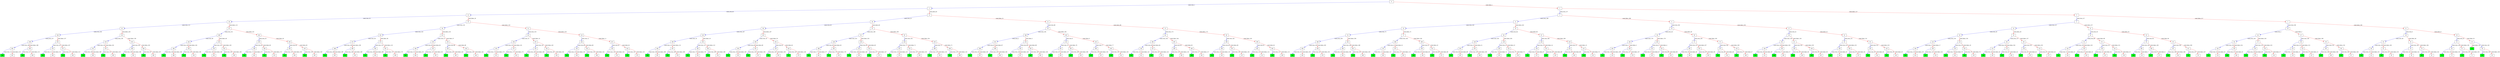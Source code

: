 digraph ExecutionTree {
	node [color=black fontname=Courier height=.5 shape=record]
	98 [color=blue, fillcolor=green, style=filled, fontcolor=black, fontname="Courier-Bold"]
	96 [color=blue, fillcolor=green, style=filled, fontcolor=black, fontname="Courier-Bold"]
	94 [color=blue, fillcolor=green, style=filled, fontcolor=black, fontname="Courier-Bold"]
	84 [color=blue, fillcolor=green, style=filled, fontcolor=black, fontname="Courier-Bold"]
	80 [color=blue, fillcolor=green, style=filled, fontcolor=black, fontname="Courier-Bold"]
	74 [color=blue, fillcolor=green, style=filled, fontcolor=black, fontname="Courier-Bold"]
	70 [color=blue, fillcolor=green, style=filled, fontcolor=black, fontname="Courier-Bold"]
	64 [color=blue, fillcolor=green, style=filled, fontcolor=black, fontname="Courier-Bold"]
	59 [color=blue, fillcolor=green, style=filled, fontcolor=black, fontname="Courier-Bold"]
	508 [color=blue, fillcolor=green, style=filled, fontcolor=black, fontname="Courier-Bold"]
	506 [color=blue, fillcolor=green, style=filled, fontcolor=black, fontname="Courier-Bold"]
	504 [color=blue, fillcolor=green, style=filled, fontcolor=black, fontname="Courier-Bold"]
	502 [color=blue, fillcolor=green, style=filled, fontcolor=black, fontname="Courier-Bold"]
	500 [color=blue, fillcolor=green, style=filled, fontcolor=black, fontname="Courier-Bold"]
	498 [color=blue, fillcolor=green, style=filled, fontcolor=black, fontname="Courier-Bold"]
	496 [color=blue, fillcolor=green, style=filled, fontcolor=black, fontname="Courier-Bold"]
	494 [color=blue, fillcolor=green, style=filled, fontcolor=black, fontname="Courier-Bold"]
	492 [color=blue, fillcolor=green, style=filled, fontcolor=black, fontname="Courier-Bold"]
	490 [color=blue, fillcolor=green, style=filled, fontcolor=black, fontname="Courier-Bold"]
	488 [color=blue, fillcolor=green, style=filled, fontcolor=black, fontname="Courier-Bold"]
	486 [color=blue, fillcolor=green, style=filled, fontcolor=black, fontname="Courier-Bold"]
	484 [color=blue, fillcolor=green, style=filled, fontcolor=black, fontname="Courier-Bold"]
	480 [color=blue, fillcolor=green, style=filled, fontcolor=black, fontname="Courier-Bold"]
	478 [color=blue, fillcolor=green, style=filled, fontcolor=black, fontname="Courier-Bold"]
	474 [color=blue, fillcolor=green, style=filled, fontcolor=black, fontname="Courier-Bold"]
	470 [color=blue, fillcolor=green, style=filled, fontcolor=black, fontname="Courier-Bold"]
	464 [color=blue, fillcolor=green, style=filled, fontcolor=black, fontname="Courier-Bold"]
	462 [color=blue, fillcolor=green, style=filled, fontcolor=black, fontname="Courier-Bold"]
	460 [color=blue, fillcolor=green, style=filled, fontcolor=black, fontname="Courier-Bold"]
	456 [color=blue, fillcolor=green, style=filled, fontcolor=black, fontname="Courier-Bold"]
	454 [color=blue, fillcolor=green, style=filled, fontcolor=black, fontname="Courier-Bold"]
	452 [color=blue, fillcolor=green, style=filled, fontcolor=black, fontname="Courier-Bold"]
	450 [color=blue, fillcolor=green, style=filled, fontcolor=black, fontname="Courier-Bold"]
	448 [color=blue, fillcolor=green, style=filled, fontcolor=black, fontname="Courier-Bold"]
	444 [color=blue, fillcolor=green, style=filled, fontcolor=black, fontname="Courier-Bold"]
	442 [color=blue, fillcolor=green, style=filled, fontcolor=black, fontname="Courier-Bold"]
	438 [color=blue, fillcolor=green, style=filled, fontcolor=black, fontname="Courier-Bold"]
	436 [color=blue, fillcolor=green, style=filled, fontcolor=black, fontname="Courier-Bold"]
	434 [color=blue, fillcolor=green, style=filled, fontcolor=black, fontname="Courier-Bold"]
	432 [color=blue, fillcolor=green, style=filled, fontcolor=black, fontname="Courier-Bold"]
	430 [color=blue, fillcolor=green, style=filled, fontcolor=black, fontname="Courier-Bold"]
	428 [color=blue, fillcolor=green, style=filled, fontcolor=black, fontname="Courier-Bold"]
	426 [color=blue, fillcolor=green, style=filled, fontcolor=black, fontname="Courier-Bold"]
	424 [color=blue, fillcolor=green, style=filled, fontcolor=black, fontname="Courier-Bold"]
	422 [color=blue, fillcolor=green, style=filled, fontcolor=black, fontname="Courier-Bold"]
	420 [color=blue, fillcolor=green, style=filled, fontcolor=black, fontname="Courier-Bold"]
	418 [color=blue, fillcolor=green, style=filled, fontcolor=black, fontname="Courier-Bold"]
	416 [color=blue, fillcolor=green, style=filled, fontcolor=black, fontname="Courier-Bold"]
	412 [color=blue, fillcolor=green, style=filled, fontcolor=black, fontname="Courier-Bold"]
	410 [color=blue, fillcolor=green, style=filled, fontcolor=black, fontname="Courier-Bold"]
	406 [color=blue, fillcolor=green, style=filled, fontcolor=black, fontname="Courier-Bold"]
	404 [color=blue, fillcolor=green, style=filled, fontcolor=black, fontname="Courier-Bold"]
	402 [color=blue, fillcolor=green, style=filled, fontcolor=black, fontname="Courier-Bold"]
	400 [color=blue, fillcolor=green, style=filled, fontcolor=black, fontname="Courier-Bold"]
	398 [color=blue, fillcolor=green, style=filled, fontcolor=black, fontname="Courier-Bold"]
	396 [color=blue, fillcolor=green, style=filled, fontcolor=black, fontname="Courier-Bold"]
	394 [color=blue, fillcolor=green, style=filled, fontcolor=black, fontname="Courier-Bold"]
	392 [color=blue, fillcolor=green, style=filled, fontcolor=black, fontname="Courier-Bold"]
	386 [color=blue, fillcolor=green, style=filled, fontcolor=black, fontname="Courier-Bold"]
	384 [color=blue, fillcolor=green, style=filled, fontcolor=black, fontname="Courier-Bold"]
	378 [color=blue, fillcolor=green, style=filled, fontcolor=black, fontname="Courier-Bold"]
	374 [color=blue, fillcolor=green, style=filled, fontcolor=black, fontname="Courier-Bold"]
	372 [color=blue, fillcolor=green, style=filled, fontcolor=black, fontname="Courier-Bold"]
	370 [color=blue, fillcolor=green, style=filled, fontcolor=black, fontname="Courier-Bold"]
	362 [color=blue, fillcolor=green, style=filled, fontcolor=black, fontname="Courier-Bold"]
	358 [color=blue, fillcolor=green, style=filled, fontcolor=black, fontname="Courier-Bold"]
	356 [color=blue, fillcolor=green, style=filled, fontcolor=black, fontname="Courier-Bold"]
	348 [color=blue, fillcolor=green, style=filled, fontcolor=black, fontname="Courier-Bold"]
	344 [color=blue, fillcolor=green, style=filled, fontcolor=black, fontname="Courier-Bold"]
	336 [color=blue, fillcolor=green, style=filled, fontcolor=black, fontname="Courier-Bold"]
	334 [color=blue, fillcolor=green, style=filled, fontcolor=black, fontname="Courier-Bold"]
	330 [color=blue, fillcolor=green, style=filled, fontcolor=black, fontname="Courier-Bold"]
	322 [color=blue, fillcolor=green, style=filled, fontcolor=black, fontname="Courier-Bold"]
	316 [color=blue, fillcolor=green, style=filled, fontcolor=black, fontname="Courier-Bold"]
	312 [color=blue, fillcolor=green, style=filled, fontcolor=black, fontname="Courier-Bold"]
	310 [color=blue, fillcolor=green, style=filled, fontcolor=black, fontname="Courier-Bold"]
	308 [color=blue, fillcolor=green, style=filled, fontcolor=black, fontname="Courier-Bold"]
	304 [color=blue, fillcolor=green, style=filled, fontcolor=black, fontname="Courier-Bold"]
	302 [color=blue, fillcolor=green, style=filled, fontcolor=black, fontname="Courier-Bold"]
	300 [color=blue, fillcolor=green, style=filled, fontcolor=black, fontname="Courier-Bold"]
	298 [color=blue, fillcolor=green, style=filled, fontcolor=black, fontname="Courier-Bold"]
	292 [color=blue, fillcolor=green, style=filled, fontcolor=black, fontname="Courier-Bold"]
	286 [color=blue, fillcolor=green, style=filled, fontcolor=black, fontname="Courier-Bold"]
	280 [color=blue, fillcolor=green, style=filled, fontcolor=black, fontname="Courier-Bold"]
	278 [color=blue, fillcolor=green, style=filled, fontcolor=black, fontname="Courier-Bold"]
	276 [color=blue, fillcolor=green, style=filled, fontcolor=black, fontname="Courier-Bold"]
	270 [color=blue, fillcolor=green, style=filled, fontcolor=black, fontname="Courier-Bold"]
	268 [color=blue, fillcolor=green, style=filled, fontcolor=black, fontname="Courier-Bold"]
	266 [color=blue, fillcolor=green, style=filled, fontcolor=black, fontname="Courier-Bold"]
	260 [color=blue, fillcolor=green, style=filled, fontcolor=black, fontname="Courier-Bold"]
	258 [color=blue, fillcolor=green, style=filled, fontcolor=black, fontname="Courier-Bold"]
	248 [color=blue, fillcolor=green, style=filled, fontcolor=black, fontname="Courier-Bold"]
	246 [color=blue, fillcolor=green, style=filled, fontcolor=black, fontname="Courier-Bold"]
	242 [color=blue, fillcolor=green, style=filled, fontcolor=black, fontname="Courier-Bold"]
	238 [color=blue, fillcolor=green, style=filled, fontcolor=black, fontname="Courier-Bold"]
	232 [color=blue, fillcolor=green, style=filled, fontcolor=black, fontname="Courier-Bold"]
	230 [color=blue, fillcolor=green, style=filled, fontcolor=black, fontname="Courier-Bold"]
	212 [color=blue, fillcolor=green, style=filled, fontcolor=black, fontname="Courier-Bold"]
	210 [color=blue, fillcolor=green, style=filled, fontcolor=black, fontname="Courier-Bold"]
	208 [color=blue, fillcolor=green, style=filled, fontcolor=black, fontname="Courier-Bold"]
	204 [color=blue, fillcolor=green, style=filled, fontcolor=black, fontname="Courier-Bold"]
	202 [color=blue, fillcolor=green, style=filled, fontcolor=black, fontname="Courier-Bold"]
	200 [color=blue, fillcolor=green, style=filled, fontcolor=black, fontname="Courier-Bold"]
	190 [color=blue, fillcolor=green, style=filled, fontcolor=black, fontname="Courier-Bold"]
	186 [color=blue, fillcolor=green, style=filled, fontcolor=black, fontname="Courier-Bold"]
	184 [color=blue, fillcolor=green, style=filled, fontcolor=black, fontname="Courier-Bold"]
	182 [color=blue, fillcolor=green, style=filled, fontcolor=black, fontname="Courier-Bold"]
	178 [color=blue, fillcolor=green, style=filled, fontcolor=black, fontname="Courier-Bold"]
	176 [color=blue, fillcolor=green, style=filled, fontcolor=black, fontname="Courier-Bold"]
	168 [color=blue, fillcolor=green, style=filled, fontcolor=black, fontname="Courier-Bold"]
	166 [color=blue, fillcolor=green, style=filled, fontcolor=black, fontname="Courier-Bold"]
	164 [color=blue, fillcolor=green, style=filled, fontcolor=black, fontname="Courier-Bold"]
	162 [color=blue, fillcolor=green, style=filled, fontcolor=black, fontname="Courier-Bold"]
	160 [color=blue, fillcolor=green, style=filled, fontcolor=black, fontname="Courier-Bold"]
	156 [color=blue, fillcolor=green, style=filled, fontcolor=black, fontname="Courier-Bold"]
	154 [color=blue, fillcolor=green, style=filled, fontcolor=black, fontname="Courier-Bold"]
	150 [color=blue, fillcolor=green, style=filled, fontcolor=black, fontname="Courier-Bold"]
	146 [color=blue, fillcolor=green, style=filled, fontcolor=black, fontname="Courier-Bold"]
	144 [color=blue, fillcolor=green, style=filled, fontcolor=black, fontname="Courier-Bold"]
	140 [color=blue, fillcolor=green, style=filled, fontcolor=black, fontname="Courier-Bold"]
	138 [color=blue, fillcolor=green, style=filled, fontcolor=black, fontname="Courier-Bold"]
	132 [color=blue, fillcolor=green, style=filled, fontcolor=black, fontname="Courier-Bold"]
	126 [color=blue, fillcolor=green, style=filled, fontcolor=black, fontname="Courier-Bold"]
	120 [color=blue, fillcolor=green, style=filled, fontcolor=black, fontname="Courier-Bold"]
	116 [color=blue, fillcolor=green, style=filled, fontcolor=black, fontname="Courier-Bold"]
	110 [color=blue, fillcolor=green, style=filled, fontcolor=black, fontname="Courier-Bold"]
	104 [color=blue, fillcolor=green, style=filled, fontcolor=black, fontname="Courier-Bold"]
	100 [color=blue, fillcolor=green, style=filled, fontcolor=black, fontname="Courier-Bold"]
	0 -> 2 [label=cond_true_1 color=blue]
	0 -> 3 [label=cond_false_1 color=red]
	2 -> 12 [label=cond_true_62 color=blue]
	2 -> 13 [label=cond_false_62 color=red]
	3 -> 4 [label=cond_true_127 color=blue]
	3 -> 5 [label=cond_false_127 color=red]
	10 -> 26 [label=cond_true_2 color=blue]
	10 -> 27 [label=cond_false_2 color=red]
	26 -> 56 [label=cond_true_103 color=blue]
	26 -> 57 [label=cond_false_103 color=red]
	27 -> 48 [label=cond_true_108 color=blue]
	27 -> 49 [label=cond_false_108 color=red]
	102 -> 264 [label=cond_true_3 color=blue]
	102 -> 265 [label=cond_false_3 color=red]
	264 -> 322 [label=cond_true_106 color=blue]
	264 -> 323 [label=cond_false_106 color=red]
	265 -> 278 [label=cond_true_107 color=blue]
	265 -> 279 [label=cond_false_107 color=red]
	103 -> 214 [label=cond_true_4 color=blue]
	103 -> 215 [label=cond_false_4 color=red]
	214 -> 242 [label=cond_true_67 color=blue]
	214 -> 243 [label=cond_false_67 color=red]
	215 -> 232 [label=cond_true_68 color=blue]
	215 -> 233 [label=cond_false_68 color=red]
	106 -> 252 [label=cond_true_5 color=blue]
	106 -> 253 [label=cond_false_5 color=red]
	252 -> 388 [label=cond_true_97 color=blue]
	252 -> 389 [label=cond_false_97 color=red]
	253 -> 338 [label=cond_true_98 color=blue]
	253 -> 339 [label=cond_false_98 color=red]
	107 -> 222 [label=cond_true_6 color=blue]
	107 -> 223 [label=cond_false_6 color=red]
	222 -> 364 [label=cond_true_76 color=blue]
	222 -> 365 [label=cond_false_76 color=red]
	223 -> 306 [label=cond_true_77 color=blue]
	223 -> 307 [label=cond_false_77 color=red]
	108 -> 120 [label=cond_true_7 color=blue]
	108 -> 121 [label=cond_false_7 color=red]
	109 -> 116 [label=cond_true_8 color=blue]
	109 -> 117 [label=cond_false_8 color=red]
	11 -> 18 [label=cond_true_9 color=blue]
	11 -> 19 [label=cond_false_9 color=red]
	18 -> 42 [label=cond_true_48 color=blue]
	18 -> 43 [label=cond_false_48 color=red]
	19 -> 32 [label=cond_true_53 color=blue]
	19 -> 33 [label=cond_false_53 color=red]
	112 -> 256 [label=cond_true_10 color=blue]
	112 -> 257 [label=cond_false_10 color=red]
	256 -> 376 [label=cond_true_101 color=blue]
	256 -> 377 [label=cond_false_101 color=red]
	257 -> 352 [label=cond_true_102 color=blue]
	257 -> 353 [label=cond_false_102 color=red]
	113 -> 226 [label=cond_true_11 color=blue]
	113 -> 227 [label=cond_false_11 color=red]
	226 -> 342 [label=cond_true_80 color=blue]
	226 -> 343 [label=cond_false_80 color=red]
	227 -> 318 [label=cond_true_81 color=blue]
	227 -> 319 [label=cond_false_81 color=red]
	114 -> 132 [label=cond_true_12 color=blue]
	114 -> 133 [label=cond_false_12 color=red]
	115 -> 126 [label=cond_true_13 color=blue]
	115 -> 127 [label=cond_false_13 color=red]
	118 -> 236 [label=cond_true_14 color=blue]
	118 -> 237 [label=cond_false_14 color=red]
	236 -> 276 [label=cond_true_87 color=blue]
	236 -> 277 [label=cond_false_87 color=red]
	237 -> 266 [label=cond_true_88 color=blue]
	237 -> 267 [label=cond_false_88 color=red]
	119 -> 216 [label=cond_true_15 color=blue]
	119 -> 217 [label=cond_false_15 color=red]
	216 -> 248 [label=cond_true_69 color=blue]
	216 -> 249 [label=cond_false_69 color=red]
	217 -> 230 [label=cond_true_70 color=blue]
	217 -> 231 [label=cond_false_70 color=red]
	12 -> 28 [label=cond_true_16 color=blue]
	12 -> 29 [label=cond_false_16 color=red]
	28 -> 62 [label=cond_true_113 color=blue]
	28 -> 63 [label=cond_false_113 color=red]
	29 -> 50 [label=cond_true_120 color=blue]
	29 -> 51 [label=cond_false_120 color=red]
	122 -> 294 [label=cond_true_17 color=blue]
	122 -> 295 [label=cond_false_17 color=red]
	294 -> 420 [label=cond_true_123 color=blue]
	294 -> 421 [label=cond_false_123 color=red]
	295 -> 312 [label=cond_true_124 color=blue]
	295 -> 313 [label=cond_false_124 color=red]
	123 -> 224 [label=cond_true_18 color=blue]
	123 -> 225 [label=cond_false_18 color=red]
	224 -> 260 [label=cond_true_78 color=blue]
	224 -> 261 [label=cond_false_78 color=red]
	225 -> 246 [label=cond_true_79 color=blue]
	225 -> 247 [label=cond_false_79 color=red]
	124 -> 290 [label=cond_true_19 color=blue]
	124 -> 291 [label=cond_false_19 color=red]
	290 -> 446 [label=cond_true_121 color=blue]
	290 -> 447 [label=cond_false_121 color=red]
	291 -> 382 [label=cond_true_122 color=blue]
	291 -> 383 [label=cond_false_122 color=red]
	125 -> 240 [label=cond_true_20 color=blue]
	125 -> 241 [label=cond_false_20 color=red]
	240 -> 350 [label=cond_true_90 color=blue]
	240 -> 351 [label=cond_false_90 color=red]
	241 -> 324 [label=cond_true_91 color=blue]
	241 -> 325 [label=cond_false_91 color=red]
	128 -> 254 [label=cond_true_21 color=blue]
	128 -> 255 [label=cond_false_21 color=red]
	254 -> 286 [label=cond_true_99 color=blue]
	254 -> 287 [label=cond_false_99 color=red]
	255 -> 268 [label=cond_true_100 color=blue]
	255 -> 269 [label=cond_false_100 color=red]
	129 -> 220 [label=cond_true_22 color=blue]
	129 -> 221 [label=cond_false_22 color=red]
	220 -> 258 [label=cond_true_74 color=blue]
	220 -> 259 [label=cond_false_74 color=red]
	221 -> 238 [label=cond_true_75 color=blue]
	221 -> 239 [label=cond_false_75 color=red]
	13 -> 20 [label=cond_true_23 color=blue]
	13 -> 21 [label=cond_false_23 color=red]
	20 -> 40 [label=cond_true_63 color=blue]
	20 -> 41 [label=cond_false_63 color=red]
	21 -> 36 [label=cond_true_66 color=blue]
	21 -> 37 [label=cond_false_66 color=red]
	130 -> 146 [label=cond_true_24 color=blue]
	130 -> 147 [label=cond_false_24 color=red]
	131 -> 138 [label=cond_true_25 color=blue]
	131 -> 139 [label=cond_false_25 color=red]
	134 -> 150 [label=cond_true_26 color=blue]
	134 -> 151 [label=cond_false_26 color=red]
	135 -> 140 [label=cond_true_27 color=blue]
	135 -> 141 [label=cond_false_27 color=red]
	136 -> 160 [label=cond_true_28 color=blue]
	136 -> 161 [label=cond_false_28 color=red]
	137 -> 144 [label=cond_true_29 color=blue]
	137 -> 145 [label=cond_false_29 color=red]
	14 -> 34 [label=cond_true_30 color=blue]
	14 -> 35 [label=cond_false_30 color=red]
	34 -> 122 [label=cond_true_150 color=blue]
	34 -> 123 [label=cond_false_150 color=red]
	35 -> 68 [label=cond_true_157 color=blue]
	35 -> 69 [label=cond_false_157 color=red]
	142 -> 162 [label=cond_true_31 color=blue]
	142 -> 163 [label=cond_false_31 color=red]
	143 -> 154 [label=cond_true_32 color=blue]
	143 -> 155 [label=cond_false_32 color=red]
	148 -> 164 [label=cond_true_33 color=blue]
	148 -> 165 [label=cond_false_33 color=red]
	149 -> 156 [label=cond_true_34 color=blue]
	149 -> 157 [label=cond_false_34 color=red]
	15 -> 24 [label=cond_true_35 color=blue]
	15 -> 25 [label=cond_false_35 color=red]
	24 -> 52 [label=cond_true_89 color=blue]
	24 -> 53 [label=cond_false_89 color=red]
	25 -> 44 [label=cond_true_94 color=blue]
	25 -> 45 [label=cond_false_94 color=red]
	152 -> 272 [label=cond_true_36 color=blue]
	152 -> 273 [label=cond_false_36 color=red]
	272 -> 408 [label=cond_true_109 color=blue]
	272 -> 409 [label=cond_false_109 color=red]
	273 -> 366 [label=cond_true_110 color=blue]
	273 -> 367 [label=cond_false_110 color=red]
	153 -> 234 [label=cond_true_37 color=blue]
	153 -> 235 [label=cond_false_37 color=red]
	234 -> 340 [label=cond_true_85 color=blue]
	234 -> 341 [label=cond_false_85 color=red]
	235 -> 328 [label=cond_true_86 color=blue]
	235 -> 329 [label=cond_false_86 color=red]
	158 -> 168 [label=cond_true_38 color=blue]
	158 -> 169 [label=cond_false_38 color=red]
	159 -> 166 [label=cond_true_39 color=blue]
	159 -> 167 [label=cond_false_39 color=red]
	16 -> 38 [label=cond_true_40 color=blue]
	16 -> 39 [label=cond_false_40 color=red]
	38 -> 102 [label=cond_true_176 color=blue]
	38 -> 103 [label=cond_false_176 color=red]
	39 -> 72 [label=cond_true_183 color=blue]
	39 -> 73 [label=cond_false_183 color=red]
	17 -> 30 [label=cond_true_41 color=blue]
	17 -> 31 [label=cond_false_41 color=red]
	30 -> 60 [label=cond_true_128 color=blue]
	30 -> 61 [label=cond_false_128 color=red]
	31 -> 54 [label=cond_true_131 color=blue]
	31 -> 55 [label=cond_false_131 color=red]
	170 -> 178 [label=cond_true_42 color=blue]
	170 -> 179 [label=cond_false_42 color=red]
	171 -> 176 [label=cond_true_43 color=blue]
	171 -> 177 [label=cond_false_43 color=red]
	172 -> 186 [label=cond_true_44 color=blue]
	172 -> 187 [label=cond_false_44 color=red]
	173 -> 182 [label=cond_true_45 color=blue]
	173 -> 183 [label=cond_false_45 color=red]
	174 -> 190 [label=cond_true_46 color=blue]
	174 -> 191 [label=cond_false_46 color=red]
	175 -> 184 [label=cond_true_47 color=blue]
	175 -> 185 [label=cond_false_47 color=red]
	42 -> 90 [label=cond_true_193 color=blue]
	42 -> 91 [label=cond_false_193 color=red]
	43 -> 78 [label=cond_true_194 color=blue]
	43 -> 79 [label=cond_false_194 color=red]
	180 -> 262 [label=cond_true_49 color=blue]
	180 -> 263 [label=cond_false_49 color=red]
	262 -> 390 [label=cond_true_104 color=blue]
	262 -> 391 [label=cond_false_104 color=red]
	263 -> 354 [label=cond_true_105 color=blue]
	263 -> 355 [label=cond_false_105 color=red]
	181 -> 244 [label=cond_true_50 color=blue]
	181 -> 245 [label=cond_false_50 color=red]
	244 -> 368 [label=cond_true_92 color=blue]
	244 -> 369 [label=cond_false_92 color=red]
	245 -> 346 [label=cond_true_93 color=blue]
	245 -> 347 [label=cond_false_93 color=red]
	188 -> 274 [label=cond_true_51 color=blue]
	188 -> 275 [label=cond_false_51 color=red]
	274 -> 302 [label=cond_true_111 color=blue]
	274 -> 303 [label=cond_false_111 color=red]
	275 -> 292 [label=cond_true_112 color=blue]
	275 -> 293 [label=cond_false_112 color=red]
	189 -> 250 [label=cond_true_52 color=blue]
	189 -> 251 [label=cond_false_52 color=red]
	250 -> 280 [label=cond_true_95 color=blue]
	250 -> 281 [label=cond_false_95 color=red]
	251 -> 270 [label=cond_true_96 color=blue]
	251 -> 271 [label=cond_false_96 color=red]
	32 -> 66 [label=cond_true_136 color=blue]
	32 -> 67 [label=cond_false_136 color=red]
	33 -> 58 [label=cond_true_145 color=blue]
	33 -> 59 [label=cond_false_145 color=red]
	192 -> 212 [label=cond_true_54 color=blue]
	192 -> 213 [label=cond_false_54 color=red]
	193 -> 200 [label=cond_true_55 color=blue]
	193 -> 201 [label=cond_false_55 color=red]
	194 -> 210 [label=cond_true_56 color=blue]
	194 -> 211 [label=cond_false_56 color=red]
	195 -> 204 [label=cond_true_57 color=blue]
	195 -> 205 [label=cond_false_57 color=red]
	196 -> 208 [label=cond_true_58 color=blue]
	196 -> 209 [label=cond_false_58 color=red]
	197 -> 202 [label=cond_true_59 color=blue]
	197 -> 203 [label=cond_false_59 color=red]
	198 -> 296 [label=cond_true_60 color=blue]
	198 -> 297 [label=cond_false_60 color=red]
	296 -> 344 [label=cond_true_125 color=blue]
	296 -> 345 [label=cond_false_125 color=red]
	297 -> 316 [label=cond_true_126 color=blue]
	297 -> 317 [label=cond_false_126 color=red]
	199 -> 282 [label=cond_true_61 color=blue]
	199 -> 283 [label=cond_false_61 color=red]
	282 -> 310 [label=cond_true_114 color=blue]
	282 -> 311 [label=cond_false_114 color=red]
	283 -> 298 [label=cond_true_115 color=blue]
	283 -> 299 [label=cond_false_115 color=red]
	40 -> 124 [label=cond_true_187 color=blue]
	40 -> 125 [label=cond_false_187 color=red]
	41 -> 92 [label=cond_true_190 color=blue]
	41 -> 93 [label=cond_false_190 color=red]
	206 -> 326 [label=cond_true_64 color=blue]
	206 -> 327 [label=cond_false_64 color=red]
	326 -> 410 [label=cond_true_141 color=blue]
	326 -> 411 [label=cond_false_141 color=red]
	327 -> 358 [label=cond_true_142 color=blue]
	327 -> 359 [label=cond_false_142 color=red]
	207 -> 284 [label=cond_true_65 color=blue]
	207 -> 285 [label=cond_false_65 color=red]
	284 -> 304 [label=cond_true_116 color=blue]
	284 -> 305 [label=cond_false_116 color=red]
	285 -> 300 [label=cond_true_117 color=blue]
	285 -> 301 [label=cond_false_117 color=red]
	36 -> 106 [label=cond_true_164 color=blue]
	36 -> 107 [label=cond_false_164 color=red]
	37 -> 82 [label=cond_true_173 color=blue]
	37 -> 83 [label=cond_false_173 color=red]
	218 -> 314 [label=cond_true_71 color=blue]
	218 -> 315 [label=cond_false_71 color=red]
	314 -> 378 [label=cond_true_132 color=blue]
	314 -> 379 [label=cond_false_132 color=red]
	315 -> 348 [label=cond_true_133 color=blue]
	315 -> 349 [label=cond_false_133 color=red]
	219 -> 288 [label=cond_true_72 color=blue]
	219 -> 289 [label=cond_false_72 color=red]
	288 -> 334 [label=cond_true_118 color=blue]
	288 -> 335 [label=cond_false_118 color=red]
	289 -> 308 [label=cond_true_119 color=blue]
	289 -> 309 [label=cond_false_119 color=red]
	22 -> 76 [label=cond_true_73 color=blue]
	22 -> 77 [label=cond_false_73 color=red]
	76 -> 360 [label=cond_true_239 color=blue]
	76 -> 361 [label=cond_false_239 color=red]
	77 -> 188 [label=cond_true_240 color=blue]
	77 -> 189 [label=cond_false_240 color=red]
	364 -> 438 [label=cond_true_167 color=blue]
	364 -> 439 [label=cond_false_167 color=red]
	365 -> 418 [label=cond_true_168 color=blue]
	365 -> 419 [label=cond_false_168 color=red]
	306 -> 336 [label=cond_true_129 color=blue]
	306 -> 337 [label=cond_false_129 color=red]
	307 -> 330 [label=cond_true_130 color=blue]
	307 -> 331 [label=cond_false_130 color=red]
	342 -> 428 [label=cond_true_153 color=blue]
	342 -> 429 [label=cond_false_153 color=red]
	343 -> 384 [label=cond_true_154 color=blue]
	343 -> 385 [label=cond_false_154 color=red]
	318 -> 356 [label=cond_true_134 color=blue]
	318 -> 357 [label=cond_false_134 color=red]
	319 -> 374 [label=cond_true_135 color=blue]
	319 -> 375 [label=cond_false_135 color=red]
	228 -> 380 [label=cond_true_82 color=blue]
	228 -> 381 [label=cond_false_82 color=red]
	380 -> 460 [label=cond_true_177 color=blue]
	380 -> 461 [label=cond_false_177 color=red]
	381 -> 432 [label=cond_true_178 color=blue]
	381 -> 433 [label=cond_false_178 color=red]
	229 -> 332 [label=cond_true_83 color=blue]
	229 -> 333 [label=cond_false_83 color=red]
	332 -> 394 [label=cond_true_146 color=blue]
	332 -> 395 [label=cond_false_146 color=red]
	333 -> 370 [label=cond_true_147 color=blue]
	333 -> 371 [label=cond_false_147 color=red]
	23 -> 46 [label=cond_true_84 color=blue]
	23 -> 47 [label=cond_false_84 color=red]
	46 -> 128 [label=cond_true_203 color=blue]
	46 -> 129 [label=cond_false_203 color=red]
	47 -> 118 [label=cond_true_208 color=blue]
	47 -> 119 [label=cond_false_208 color=red]
	340 -> 402 [label=cond_true_151 color=blue]
	340 -> 403 [label=cond_false_151 color=red]
	341 -> 396 [label=cond_true_152 color=blue]
	341 -> 397 [label=cond_false_152 color=red]
	328 -> 386 [label=cond_true_143 color=blue]
	328 -> 387 [label=cond_false_143 color=red]
	329 -> 362 [label=cond_true_144 color=blue]
	329 -> 363 [label=cond_false_144 color=red]
	52 -> 142 [label=cond_true_220 color=blue]
	52 -> 143 [label=cond_false_220 color=red]
	53 -> 130 [label=cond_true_221 color=blue]
	53 -> 131 [label=cond_false_221 color=red]
	350 -> 434 [label=cond_true_158 color=blue]
	350 -> 435 [label=cond_false_158 color=red]
	351 -> 426 [label=cond_true_159 color=blue]
	351 -> 427 [label=cond_false_159 color=red]
	324 -> 392 [label=cond_true_139 color=blue]
	324 -> 393 [label=cond_false_139 color=red]
	325 -> 372 [label=cond_true_140 color=blue]
	325 -> 373 [label=cond_false_140 color=red]
	368 -> 462 [label=cond_true_171 color=blue]
	368 -> 463 [label=cond_false_171 color=red]
	369 -> 412 [label=cond_true_172 color=blue]
	369 -> 413 [label=cond_false_172 color=red]
	346 -> 448 [label=cond_true_155 color=blue]
	346 -> 449 [label=cond_false_155 color=red]
	347 -> 406 [label=cond_true_156 color=blue]
	347 -> 407 [label=cond_false_156 color=red]
	44 -> 108 [label=cond_true_195 color=blue]
	44 -> 109 [label=cond_false_195 color=red]
	45 -> 86 [label=cond_true_200 color=blue]
	45 -> 87 [label=cond_false_200 color=red]
	388 -> 456 [label=cond_true_181 color=blue]
	388 -> 457 [label=cond_false_181 color=red]
	389 -> 464 [label=cond_true_182 color=blue]
	389 -> 465 [label=cond_false_182 color=red]
	338 -> 436 [label=cond_true_148 color=blue]
	338 -> 437 [label=cond_false_148 color=red]
	339 -> 400 [label=cond_true_149 color=blue]
	339 -> 401 [label=cond_false_149 color=red]
	376 -> 470 [label=cond_true_174 color=blue]
	376 -> 471 [label=cond_false_174 color=red]
	377 -> 422 [label=cond_true_175 color=blue]
	377 -> 423 [label=cond_false_175 color=red]
	352 -> 416 [label=cond_true_160 color=blue]
	352 -> 417 [label=cond_false_160 color=red]
	353 -> 424 [label=cond_true_161 color=blue]
	353 -> 425 [label=cond_false_161 color=red]
	56 -> 192 [label=cond_true_224 color=blue]
	56 -> 193 [label=cond_false_224 color=red]
	57 -> 134 [label=cond_true_225 color=blue]
	57 -> 135 [label=cond_false_225 color=red]
	390 -> 488 [label=cond_true_184 color=blue]
	390 -> 489 [label=cond_false_184 color=red]
	391 -> 442 [label=cond_true_185 color=blue]
	391 -> 443 [label=cond_false_185 color=red]
	354 -> 450 [label=cond_true_162 color=blue]
	354 -> 451 [label=cond_false_162 color=red]
	355 -> 398 [label=cond_true_163 color=blue]
	355 -> 399 [label=cond_false_163 color=red]
	48 -> 114 [label=cond_true_213 color=blue]
	48 -> 115 [label=cond_false_213 color=red]
	49 -> 88 [label=cond_true_216 color=blue]
	49 -> 89 [label=cond_false_216 color=red]
	408 -> 486 [label=cond_true_188 color=blue]
	408 -> 487 [label=cond_false_188 color=red]
	409 -> 454 [label=cond_true_189 color=blue]
	409 -> 455 [label=cond_false_189 color=red]
	366 -> 444 [label=cond_true_169 color=blue]
	366 -> 445 [label=cond_false_169 color=red]
	367 -> 404 [label=cond_true_170 color=blue]
	367 -> 405 [label=cond_false_170 color=red]
	62 -> 320 [label=cond_true_230 color=blue]
	62 -> 321 [label=cond_false_230 color=red]
	63 -> 180 [label=cond_true_231 color=blue]
	63 -> 181 [label=cond_false_231 color=red]
	50 -> 152 [label=cond_true_218 color=blue]
	50 -> 153 [label=cond_false_218 color=red]
	51 -> 112 [label=cond_true_219 color=blue]
	51 -> 113 [label=cond_false_219 color=red]
	446 -> 496 [label=cond_true_198 color=blue]
	446 -> 497 [label=cond_false_198 color=red]
	447 -> 478 [label=cond_true_199 color=blue]
	447 -> 479 [label=cond_false_199 color=red]
	382 -> 452 [label=cond_true_179 color=blue]
	382 -> 453 [label=cond_false_179 color=red]
	383 -> 430 [label=cond_true_180 color=blue]
	383 -> 431 [label=cond_false_180 color=red]
	4 -> 8 [label=cond_true_186 color=blue]
	4 -> 9 [label=cond_false_186 color=red]
	5 -> 6 [label=cond_true_217 color=blue]
	5 -> 7 [label=cond_false_217 color=red]
	60 -> 194 [label=cond_true_228 color=blue]
	60 -> 195 [label=cond_false_228 color=red]
	61 -> 158 [label=cond_true_229 color=blue]
	61 -> 159 [label=cond_false_229 color=red]
	54 -> 148 [label=cond_true_222 color=blue]
	54 -> 149 [label=cond_false_222 color=red]
	55 -> 136 [label=cond_true_223 color=blue]
	55 -> 137 [label=cond_false_223 color=red]
	66 -> 74 [label=cond_true_232 color=blue]
	66 -> 75 [label=cond_false_232 color=red]
	67 -> 70 [label=cond_true_233 color=blue]
	67 -> 71 [label=cond_false_233 color=red]
	320 -> 440 [label=cond_true_137 color=blue]
	320 -> 441 [label=cond_false_137 color=red]
	440 -> 482 [label=cond_true_196 color=blue]
	440 -> 483 [label=cond_false_196 color=red]
	441 -> 476 [label=cond_true_197 color=blue]
	441 -> 477 [label=cond_false_197 color=red]
	321 -> 414 [label=cond_true_138 color=blue]
	321 -> 415 [label=cond_false_138 color=red]
	414 -> 472 [label=cond_true_191 color=blue]
	414 -> 473 [label=cond_false_191 color=red]
	415 -> 468 [label=cond_true_192 color=blue]
	415 -> 469 [label=cond_false_192 color=red]
	58 -> 64 [label=cond_true_226 color=blue]
	58 -> 65 [label=cond_false_226 color=red]
	68 -> 172 [label=cond_true_234 color=blue]
	68 -> 173 [label=cond_false_234 color=red]
	69 -> 170 [label=cond_true_235 color=blue]
	69 -> 171 [label=cond_false_235 color=red]
	360 -> 458 [label=cond_true_165 color=blue]
	360 -> 459 [label=cond_false_165 color=red]
	458 -> 492 [label=cond_true_201 color=blue]
	458 -> 493 [label=cond_false_201 color=red]
	459 -> 474 [label=cond_true_202 color=blue]
	459 -> 475 [label=cond_false_202 color=red]
	361 -> 466 [label=cond_true_166 color=blue]
	361 -> 467 [label=cond_false_166 color=red]
	466 -> 500 [label=cond_true_204 color=blue]
	466 -> 501 [label=cond_false_204 color=red]
	467 -> 484 [label=cond_true_205 color=blue]
	467 -> 485 [label=cond_false_205 color=red]
	82 -> 206 [label=cond_true_244 color=blue]
	82 -> 207 [label=cond_false_244 color=red]
	83 -> 198 [label=cond_true_245 color=blue]
	83 -> 199 [label=cond_false_245 color=red]
	72 -> 196 [label=cond_true_237 color=blue]
	72 -> 197 [label=cond_false_237 color=red]
	73 -> 174 [label=cond_true_238 color=blue]
	73 -> 175 [label=cond_false_238 color=red]
	8 -> 22 [label=cond_true_243 color=blue]
	8 -> 23 [label=cond_false_243 color=red]
	9 -> 16 [label=cond_true_250 color=blue]
	9 -> 17 [label=cond_false_250 color=red]
	92 -> 228 [label=cond_true_253 color=blue]
	92 -> 229 [label=cond_false_253 color=red]
	93 -> 218 [label=cond_true_254 color=blue]
	93 -> 219 [label=cond_false_254 color=red]
	472 -> 504 [label=cond_true_209 color=blue]
	472 -> 505 [label=cond_false_209 color=red]
	473 -> 494 [label=cond_true_210 color=blue]
	473 -> 495 [label=cond_false_210 color=red]
	468 -> 490 [label=cond_true_206 color=blue]
	468 -> 491 [label=cond_false_206 color=red]
	469 -> 480 [label=cond_true_207 color=blue]
	469 -> 481 [label=cond_false_207 color=red]
	90 -> 110 [label=cond_true_251 color=blue]
	90 -> 111 [label=cond_false_251 color=red]
	91 -> 98 [label=cond_true_252 color=blue]
	91 -> 99 [label=cond_false_252 color=red]
	78 -> 84 [label=cond_true_241 color=blue]
	78 -> 85 [label=cond_false_241 color=red]
	79 -> 80 [label=cond_true_242 color=blue]
	79 -> 81 [label=cond_false_242 color=red]
	482 -> 506 [label=cond_true_214 color=blue]
	482 -> 507 [label=cond_false_214 color=red]
	483 -> 508 [label=cond_true_215 color=blue]
	483 -> 509 [label=cond_false_215 color=red]
	476 -> 498 [label=cond_true_211 color=blue]
	476 -> 499 [label=cond_false_211 color=red]
	477 -> 502 [label=cond_true_212 color=blue]
	477 -> 503 [label=cond_false_212 color=red]
	86 -> 100 [label=cond_true_246 color=blue]
	86 -> 101 [label=cond_false_246 color=red]
	87 -> 94 [label=cond_true_247 color=blue]
	87 -> 95 [label=cond_false_247 color=red]
	88 -> 104 [label=cond_true_248 color=blue]
	88 -> 105 [label=cond_false_248 color=red]
	89 -> 96 [label=cond_true_249 color=blue]
	89 -> 97 [label=cond_false_249 color=red]
	6 -> 14 [label=cond_true_227 color=blue]
	6 -> 15 [label=cond_false_227 color=red]
	7 -> 10 [label=cond_true_236 color=blue]
	7 -> 11 [label=cond_false_236 color=red]
}
